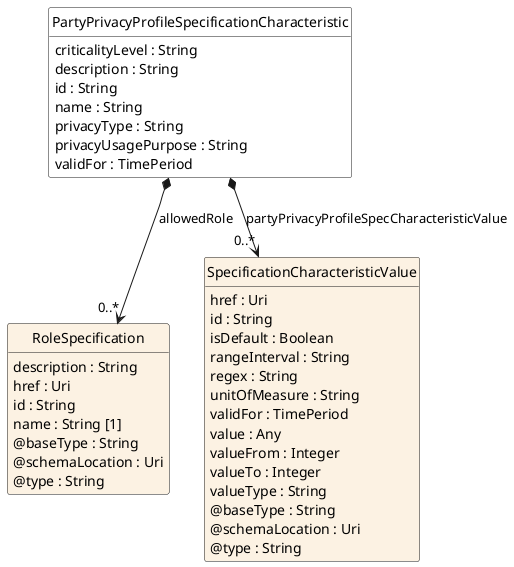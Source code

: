 @startuml
hide circle
hide methods
hide stereotype
show <<Enumeration>> stereotype
skinparam class {
   BackgroundColor<<Enumeration>> #E6F5F7
   BackgroundColor<<Ref>> #FFFFE0
   BackgroundColor<<Pivot>> #FFFFFFF
   BackgroundColor<<SimpleType>> #E2F0DA
   BackgroundColor #FCF2E3
}

class PartyPrivacyProfileSpecificationCharacteristic <<Pivot>> {
    criticalityLevel : String
    description : String
    id : String
    name : String
    privacyType : String
    privacyUsagePurpose : String
    validFor : TimePeriod
}

class RoleSpecification  {
    description : String
    href : Uri
    id : String
    name : String [1]
    @baseType : String
    @schemaLocation : Uri
    @type : String
}

class SpecificationCharacteristicValue  {
    href : Uri
    id : String
    isDefault : Boolean
    rangeInterval : String
    regex : String
    unitOfMeasure : String
    validFor : TimePeriod
    value : Any
    valueFrom : Integer
    valueTo : Integer
    valueType : String
    @baseType : String
    @schemaLocation : Uri
    @type : String
}

PartyPrivacyProfileSpecificationCharacteristic *-->  "0..*" SpecificationCharacteristicValue : partyPrivacyProfileSpecCharacteristicValue

PartyPrivacyProfileSpecificationCharacteristic *-->  "0..*" RoleSpecification : allowedRole

@enduml